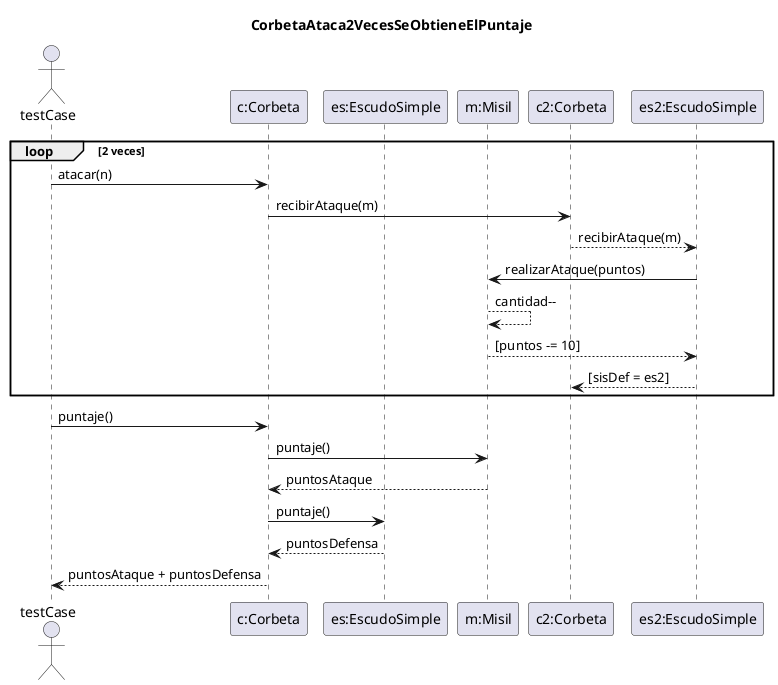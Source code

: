 @startuml
'https://plantuml.com/sequence-diagram

title CorbetaAtaca2VecesSeObtieneElPuntaje

actor testCase
participant "c:Corbeta" as c
participant "es:EscudoSimple" as es
participant "m:Misil" as m
participant "c2:Corbeta" as n
participant "es2:EscudoSimple" as es2


loop 2 veces
testCase -> c: atacar(n)
c -> n : recibirAtaque(m)
n --> es2 : recibirAtaque(m)
es2 -> m : realizarAtaque(puntos)
m --> m : cantidad--
m --> es2 : [puntos -= 10]
es2 --> n : [sisDef = es2]
end loop

testCase -> c:puntaje()
c -> m : puntaje()
m --> c: puntosAtaque
c -> es: puntaje()
es --> c :puntosDefensa
c --> testCase: puntosAtaque + puntosDefensa
@enduml